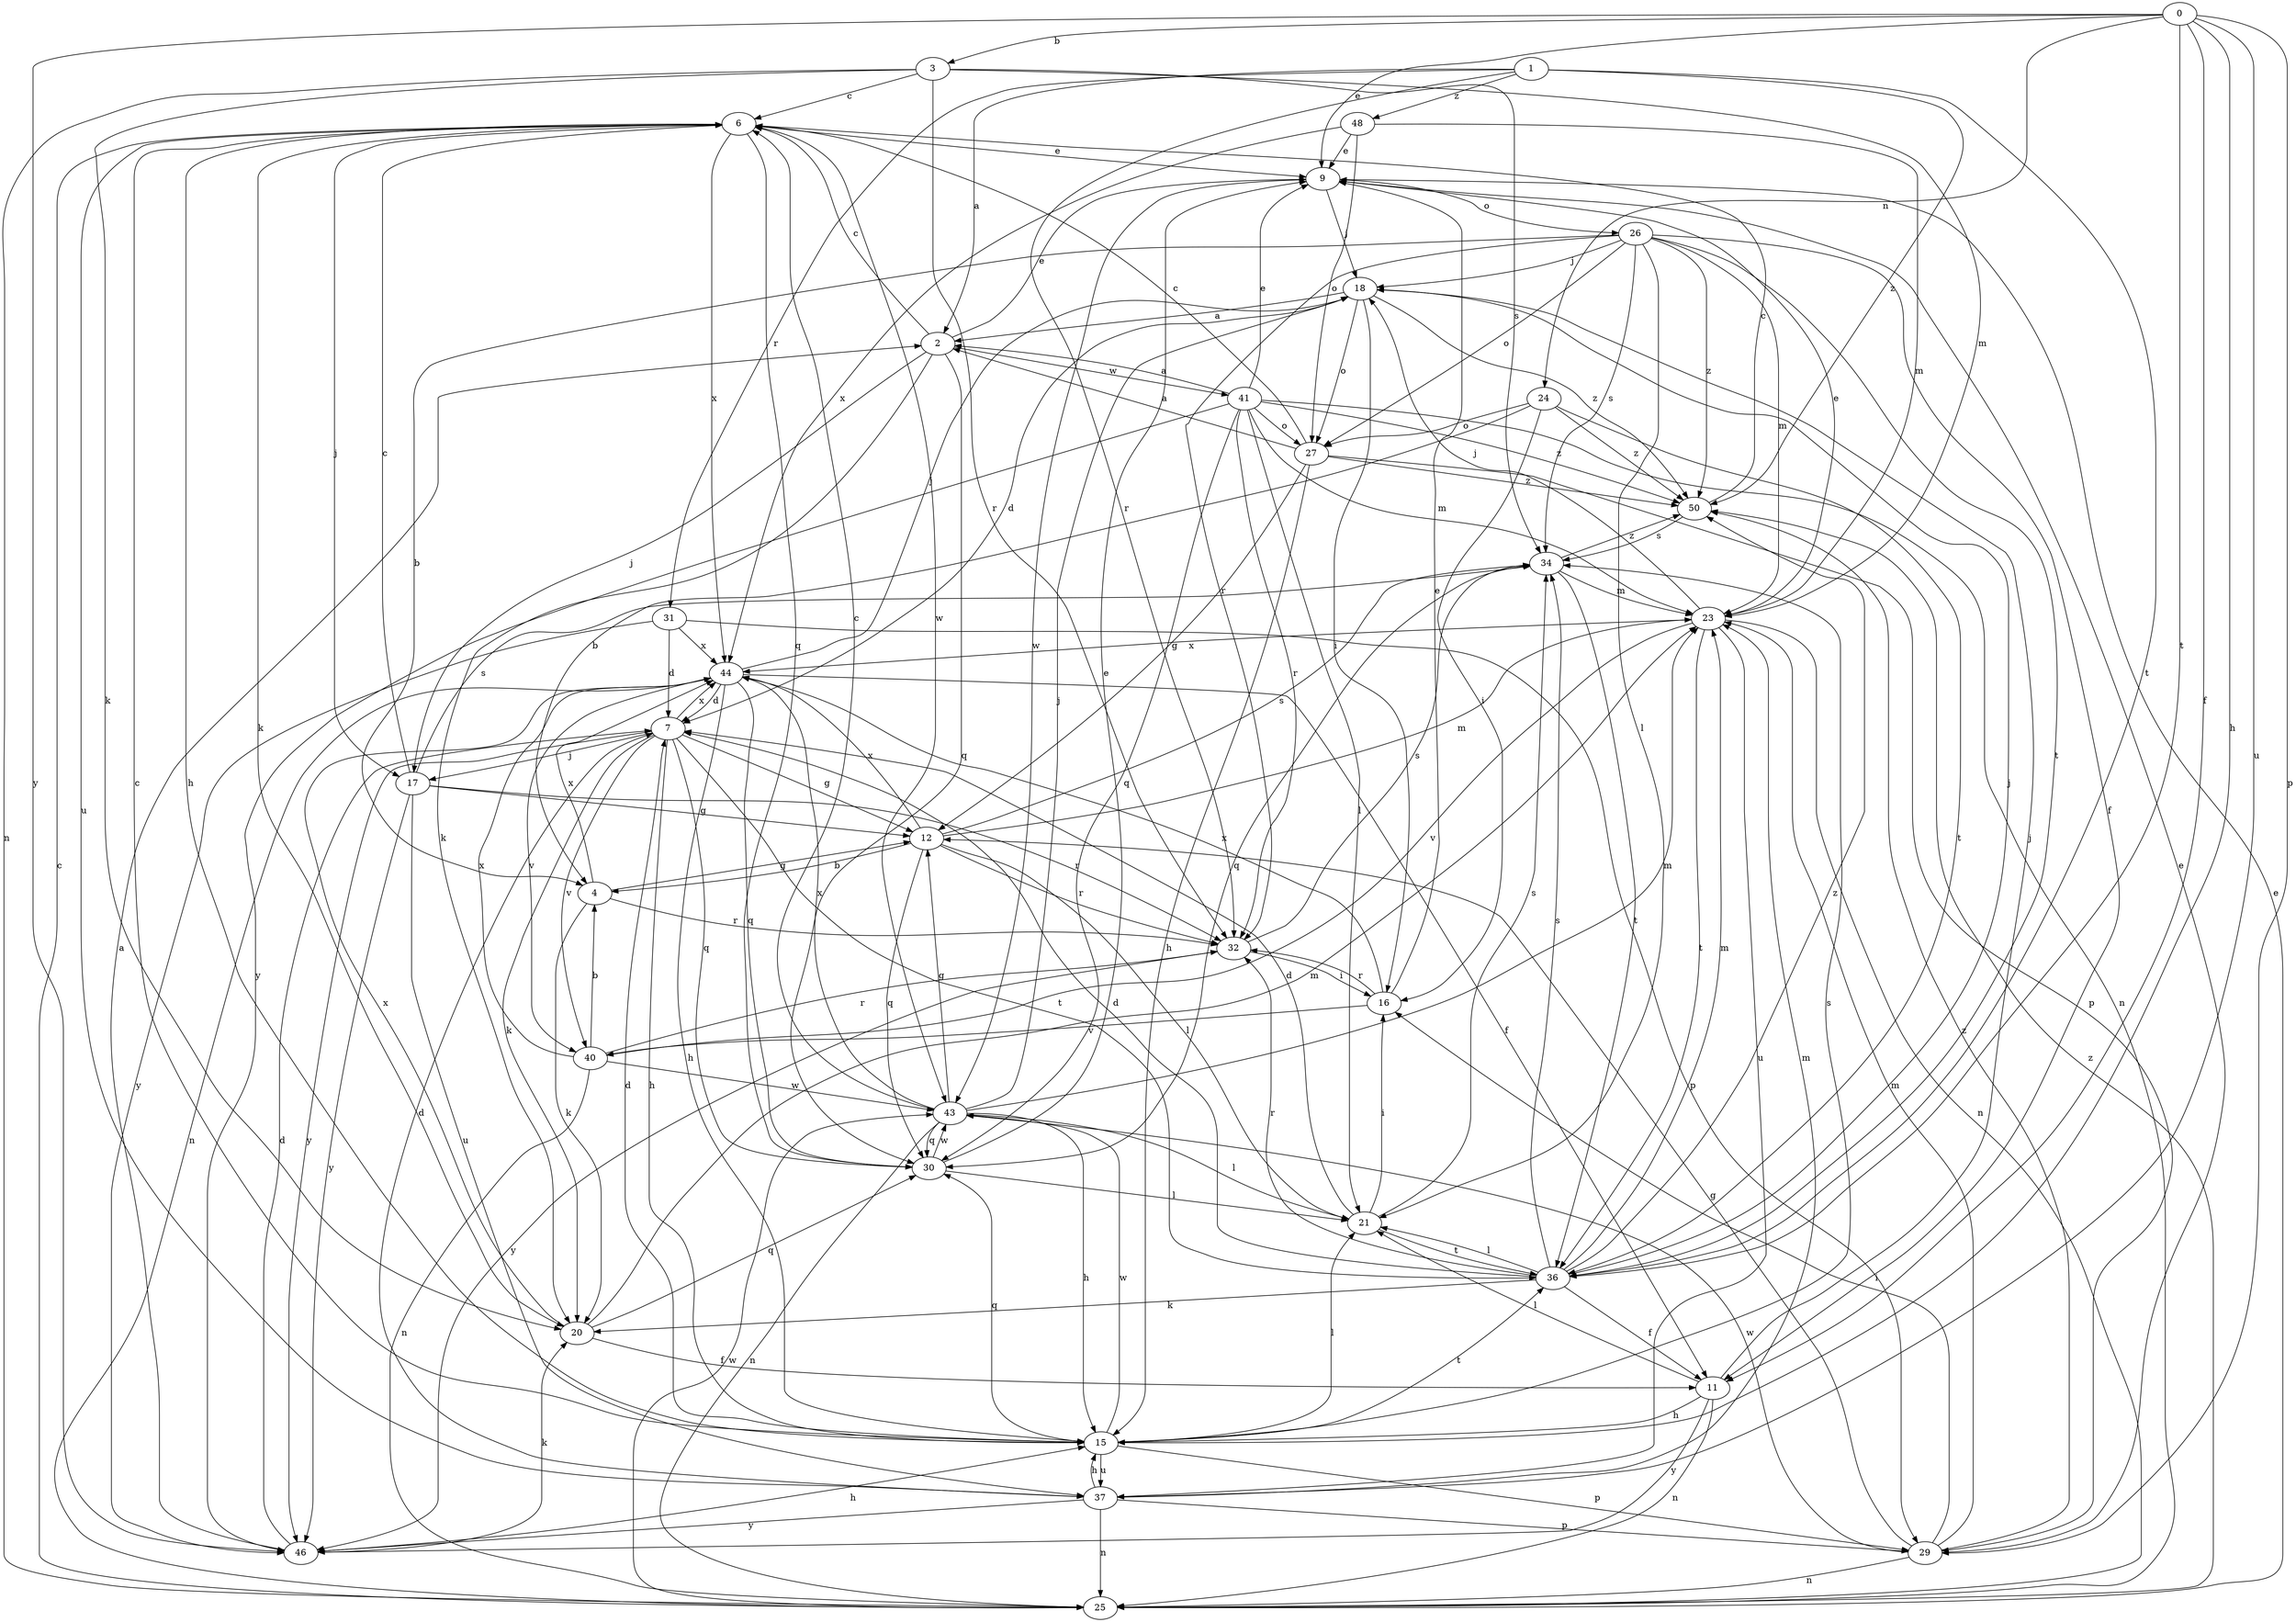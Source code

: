 strict digraph  {
0;
1;
2;
3;
4;
6;
7;
9;
11;
12;
15;
16;
17;
18;
20;
21;
23;
24;
25;
26;
27;
29;
30;
31;
32;
34;
36;
37;
40;
41;
43;
44;
46;
48;
50;
0 -> 3  [label=b];
0 -> 9  [label=e];
0 -> 11  [label=f];
0 -> 15  [label=h];
0 -> 24  [label=n];
0 -> 29  [label=p];
0 -> 36  [label=t];
0 -> 37  [label=u];
0 -> 46  [label=y];
1 -> 2  [label=a];
1 -> 31  [label=r];
1 -> 32  [label=r];
1 -> 36  [label=t];
1 -> 48  [label=z];
1 -> 50  [label=z];
2 -> 6  [label=c];
2 -> 9  [label=e];
2 -> 17  [label=j];
2 -> 20  [label=k];
2 -> 30  [label=q];
2 -> 41  [label=w];
3 -> 6  [label=c];
3 -> 20  [label=k];
3 -> 23  [label=m];
3 -> 25  [label=n];
3 -> 32  [label=r];
3 -> 34  [label=s];
4 -> 12  [label=g];
4 -> 20  [label=k];
4 -> 32  [label=r];
4 -> 44  [label=x];
6 -> 9  [label=e];
6 -> 15  [label=h];
6 -> 17  [label=j];
6 -> 20  [label=k];
6 -> 30  [label=q];
6 -> 37  [label=u];
6 -> 43  [label=w];
6 -> 44  [label=x];
7 -> 12  [label=g];
7 -> 15  [label=h];
7 -> 17  [label=j];
7 -> 20  [label=k];
7 -> 30  [label=q];
7 -> 36  [label=t];
7 -> 40  [label=v];
7 -> 44  [label=x];
7 -> 46  [label=y];
9 -> 18  [label=j];
9 -> 26  [label=o];
9 -> 43  [label=w];
11 -> 15  [label=h];
11 -> 18  [label=j];
11 -> 21  [label=l];
11 -> 25  [label=n];
11 -> 46  [label=y];
12 -> 4  [label=b];
12 -> 21  [label=l];
12 -> 23  [label=m];
12 -> 30  [label=q];
12 -> 32  [label=r];
12 -> 34  [label=s];
12 -> 44  [label=x];
15 -> 6  [label=c];
15 -> 7  [label=d];
15 -> 21  [label=l];
15 -> 29  [label=p];
15 -> 30  [label=q];
15 -> 34  [label=s];
15 -> 36  [label=t];
15 -> 37  [label=u];
15 -> 43  [label=w];
16 -> 9  [label=e];
16 -> 32  [label=r];
16 -> 40  [label=v];
16 -> 44  [label=x];
17 -> 6  [label=c];
17 -> 12  [label=g];
17 -> 32  [label=r];
17 -> 34  [label=s];
17 -> 37  [label=u];
17 -> 46  [label=y];
18 -> 2  [label=a];
18 -> 7  [label=d];
18 -> 16  [label=i];
18 -> 27  [label=o];
18 -> 50  [label=z];
20 -> 11  [label=f];
20 -> 23  [label=m];
20 -> 30  [label=q];
20 -> 44  [label=x];
21 -> 7  [label=d];
21 -> 16  [label=i];
21 -> 34  [label=s];
21 -> 36  [label=t];
23 -> 9  [label=e];
23 -> 18  [label=j];
23 -> 25  [label=n];
23 -> 36  [label=t];
23 -> 37  [label=u];
23 -> 40  [label=v];
23 -> 44  [label=x];
24 -> 4  [label=b];
24 -> 16  [label=i];
24 -> 27  [label=o];
24 -> 36  [label=t];
24 -> 50  [label=z];
25 -> 6  [label=c];
25 -> 9  [label=e];
25 -> 43  [label=w];
25 -> 50  [label=z];
26 -> 4  [label=b];
26 -> 11  [label=f];
26 -> 18  [label=j];
26 -> 21  [label=l];
26 -> 23  [label=m];
26 -> 27  [label=o];
26 -> 32  [label=r];
26 -> 34  [label=s];
26 -> 36  [label=t];
26 -> 50  [label=z];
27 -> 2  [label=a];
27 -> 6  [label=c];
27 -> 12  [label=g];
27 -> 15  [label=h];
27 -> 29  [label=p];
27 -> 50  [label=z];
29 -> 9  [label=e];
29 -> 12  [label=g];
29 -> 16  [label=i];
29 -> 23  [label=m];
29 -> 25  [label=n];
29 -> 43  [label=w];
29 -> 50  [label=z];
30 -> 9  [label=e];
30 -> 21  [label=l];
30 -> 43  [label=w];
31 -> 7  [label=d];
31 -> 29  [label=p];
31 -> 44  [label=x];
31 -> 46  [label=y];
32 -> 16  [label=i];
32 -> 34  [label=s];
32 -> 46  [label=y];
34 -> 23  [label=m];
34 -> 30  [label=q];
34 -> 36  [label=t];
34 -> 50  [label=z];
36 -> 7  [label=d];
36 -> 11  [label=f];
36 -> 18  [label=j];
36 -> 20  [label=k];
36 -> 21  [label=l];
36 -> 23  [label=m];
36 -> 32  [label=r];
36 -> 34  [label=s];
36 -> 50  [label=z];
37 -> 7  [label=d];
37 -> 15  [label=h];
37 -> 23  [label=m];
37 -> 25  [label=n];
37 -> 29  [label=p];
37 -> 46  [label=y];
40 -> 4  [label=b];
40 -> 25  [label=n];
40 -> 32  [label=r];
40 -> 43  [label=w];
40 -> 44  [label=x];
41 -> 2  [label=a];
41 -> 9  [label=e];
41 -> 21  [label=l];
41 -> 23  [label=m];
41 -> 25  [label=n];
41 -> 27  [label=o];
41 -> 30  [label=q];
41 -> 32  [label=r];
41 -> 46  [label=y];
41 -> 50  [label=z];
43 -> 6  [label=c];
43 -> 12  [label=g];
43 -> 15  [label=h];
43 -> 18  [label=j];
43 -> 21  [label=l];
43 -> 23  [label=m];
43 -> 25  [label=n];
43 -> 30  [label=q];
43 -> 44  [label=x];
44 -> 7  [label=d];
44 -> 11  [label=f];
44 -> 15  [label=h];
44 -> 18  [label=j];
44 -> 25  [label=n];
44 -> 30  [label=q];
44 -> 40  [label=v];
46 -> 2  [label=a];
46 -> 7  [label=d];
46 -> 15  [label=h];
46 -> 20  [label=k];
48 -> 9  [label=e];
48 -> 23  [label=m];
48 -> 27  [label=o];
48 -> 44  [label=x];
50 -> 6  [label=c];
50 -> 34  [label=s];
}
